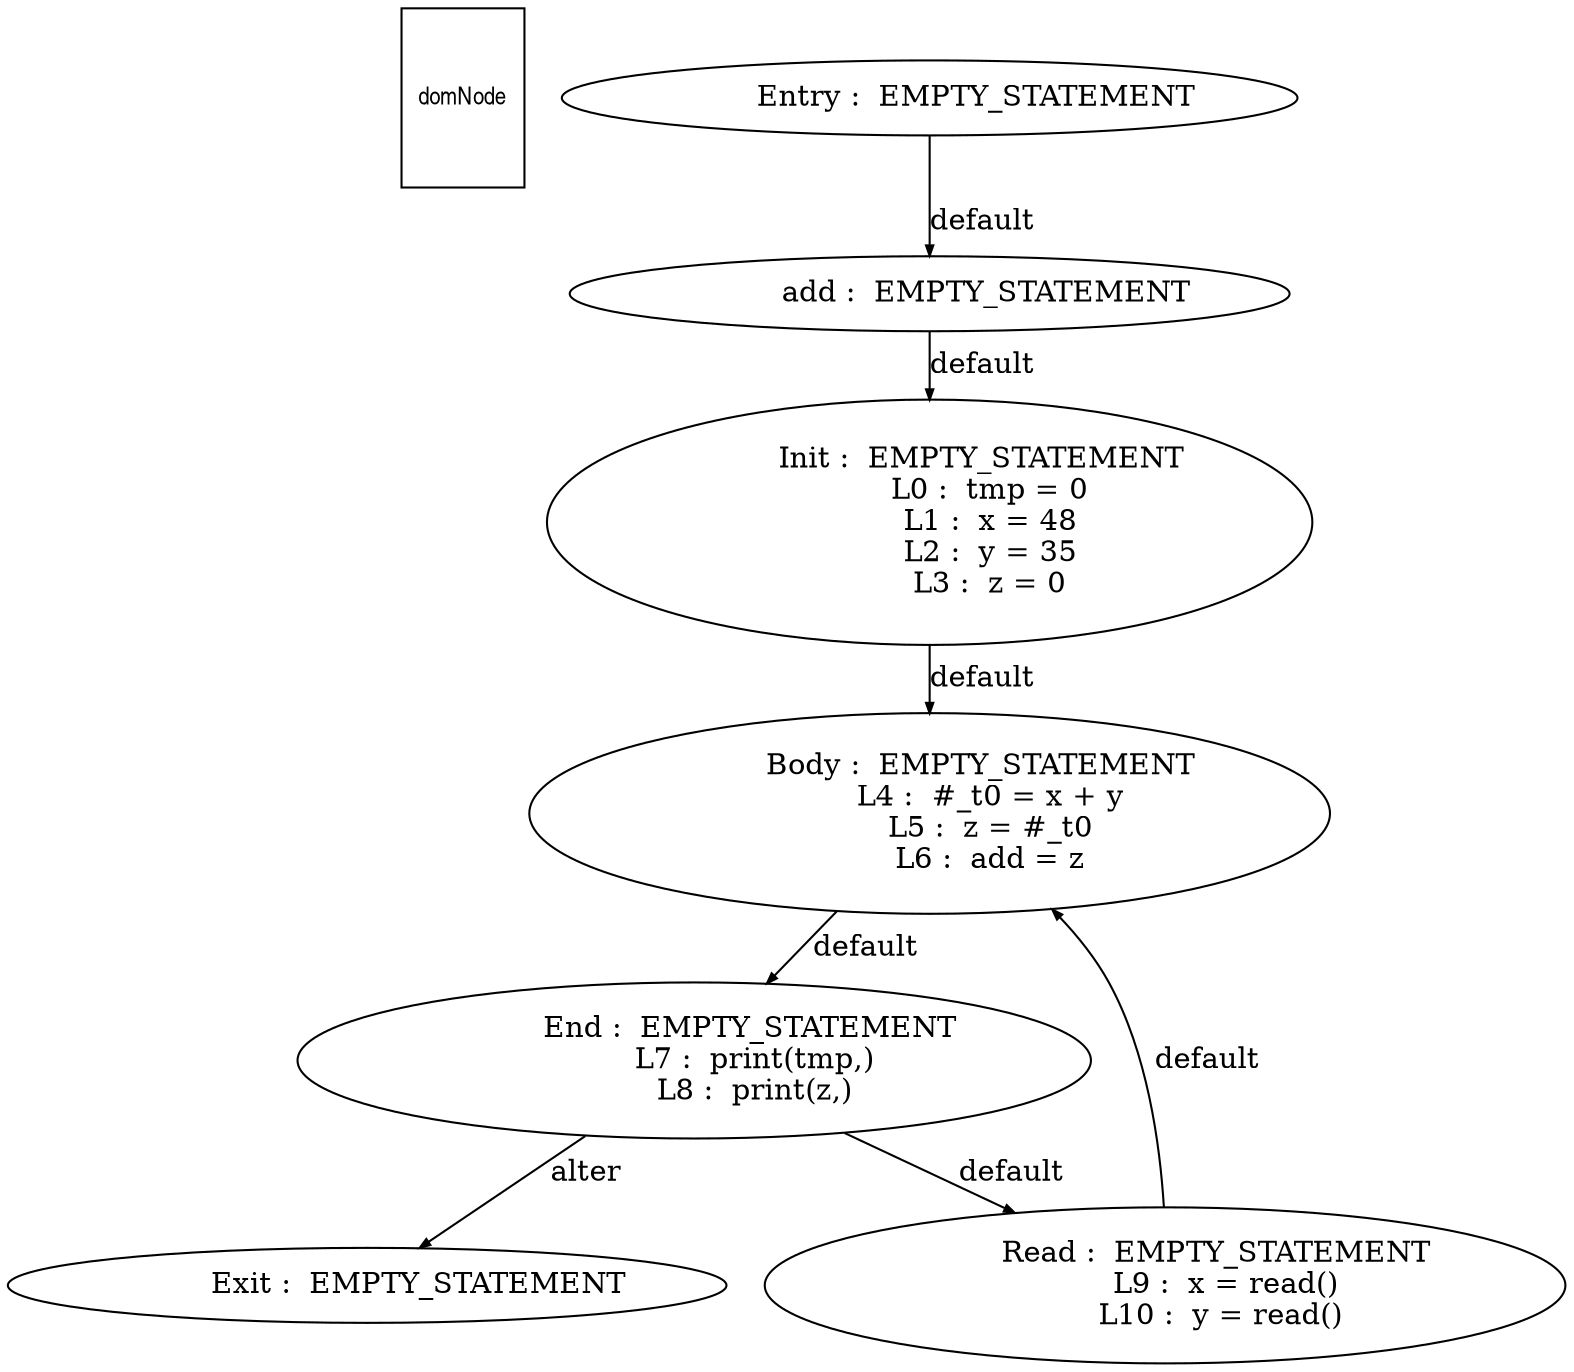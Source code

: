 digraph G {
  ranksep=.25;
  edge [arrowsize=.5]
  domNode [shape=rectangle, fontname="ArialNarrow",
        fontsize=12,  height=1.2];
  "            add :  EMPTY_STATEMENT
"; "           Init :  EMPTY_STATEMENT
             L0 :  tmp = 0
             L1 :  x = 48
             L2 :  y = 35
             L3 :  z = 0
"; "           Body :  EMPTY_STATEMENT
             L4 :  #_t0 = x + y
             L5 :  z = #_t0
             L6 :  add = z
"; "          Entry :  EMPTY_STATEMENT
"; "            End :  EMPTY_STATEMENT
             L7 :  print(tmp,)
             L8 :  print(z,)
"; "           Exit :  EMPTY_STATEMENT
"; "           Read :  EMPTY_STATEMENT
             L9 :  x = read()
            L10 :  y = read()
"; 
  "            add :  EMPTY_STATEMENT
" -> "           Init :  EMPTY_STATEMENT
             L0 :  tmp = 0
             L1 :  x = 48
             L2 :  y = 35
             L3 :  z = 0
"  [label="default"];
  "           Init :  EMPTY_STATEMENT
             L0 :  tmp = 0
             L1 :  x = 48
             L2 :  y = 35
             L3 :  z = 0
" -> "           Body :  EMPTY_STATEMENT
             L4 :  #_t0 = x + y
             L5 :  z = #_t0
             L6 :  add = z
"  [label="default"];
  "           Body :  EMPTY_STATEMENT
             L4 :  #_t0 = x + y
             L5 :  z = #_t0
             L6 :  add = z
" -> "            End :  EMPTY_STATEMENT
             L7 :  print(tmp,)
             L8 :  print(z,)
"  [label="default"];
  "          Entry :  EMPTY_STATEMENT
" -> "            add :  EMPTY_STATEMENT
"  [label="default"];
  "            End :  EMPTY_STATEMENT
             L7 :  print(tmp,)
             L8 :  print(z,)
" -> "           Read :  EMPTY_STATEMENT
             L9 :  x = read()
            L10 :  y = read()
"  [label="default"];
  "            End :  EMPTY_STATEMENT
             L7 :  print(tmp,)
             L8 :  print(z,)
" -> "           Exit :  EMPTY_STATEMENT
"  [label="alter"];
  "           Read :  EMPTY_STATEMENT
             L9 :  x = read()
            L10 :  y = read()
" -> "           Body :  EMPTY_STATEMENT
             L4 :  #_t0 = x + y
             L5 :  z = #_t0
             L6 :  add = z
"  [label="default"];
}
